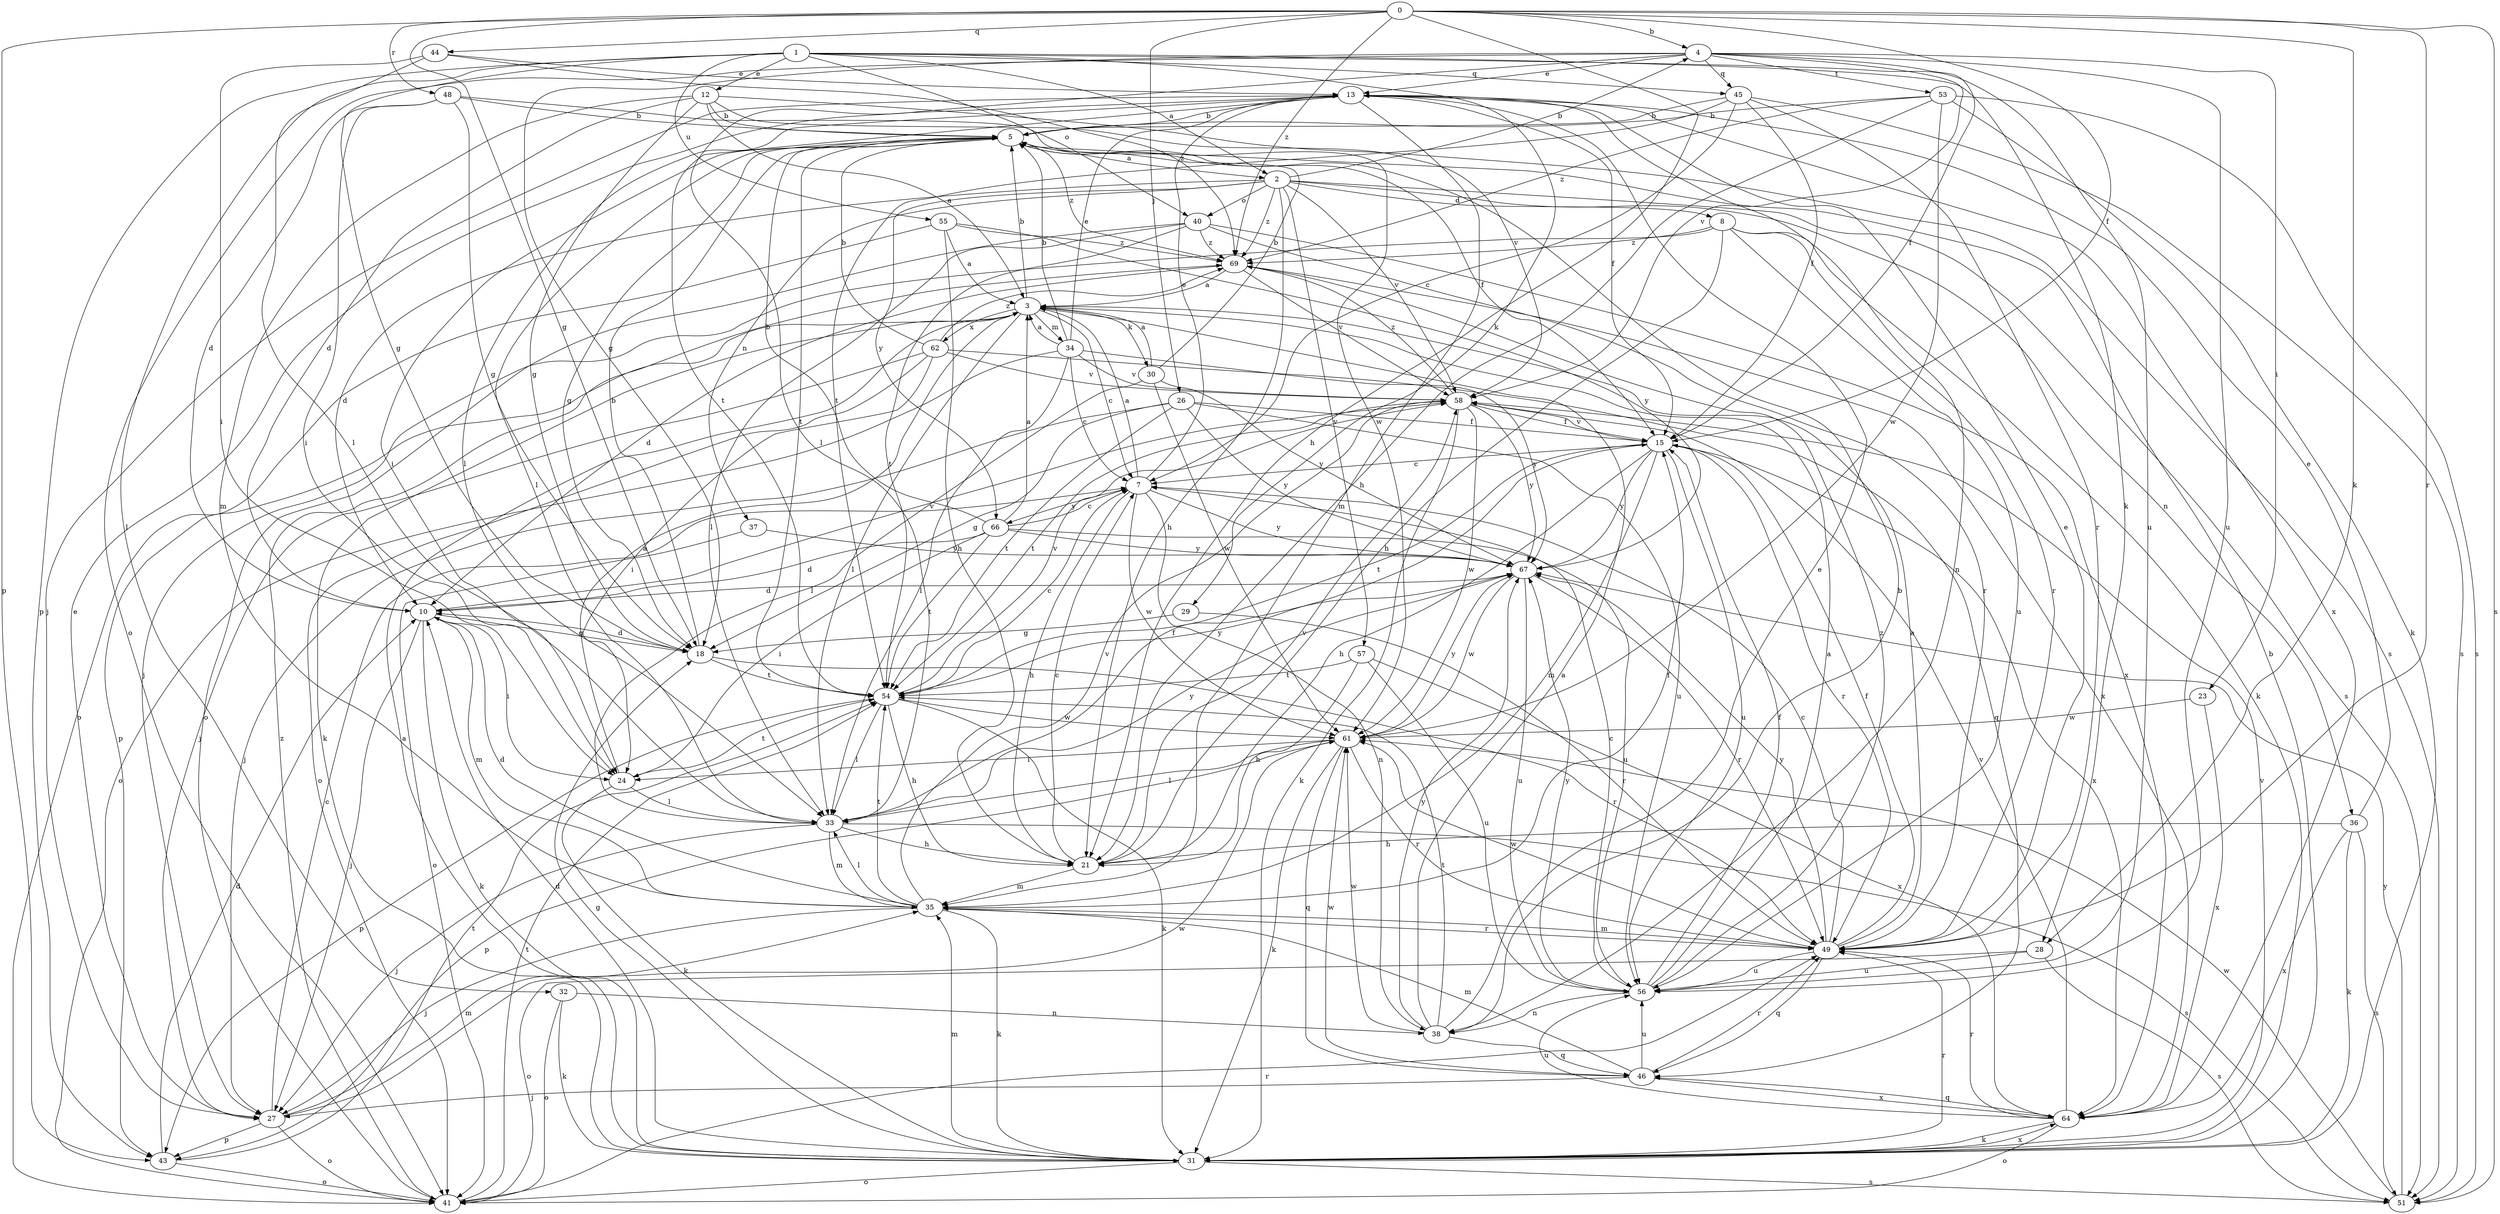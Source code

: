 strict digraph  {
0;
1;
2;
3;
4;
5;
7;
8;
10;
12;
13;
15;
18;
21;
23;
24;
26;
27;
28;
29;
30;
31;
32;
33;
34;
35;
36;
37;
38;
40;
41;
43;
44;
45;
46;
48;
49;
51;
53;
54;
55;
56;
57;
58;
61;
62;
64;
66;
67;
69;
0 -> 4  [label=b];
0 -> 15  [label=f];
0 -> 18  [label=g];
0 -> 21  [label=h];
0 -> 26  [label=j];
0 -> 28  [label=k];
0 -> 43  [label=p];
0 -> 44  [label=q];
0 -> 48  [label=r];
0 -> 49  [label=r];
0 -> 51  [label=s];
0 -> 69  [label=z];
1 -> 2  [label=a];
1 -> 12  [label=e];
1 -> 18  [label=g];
1 -> 28  [label=k];
1 -> 29  [label=k];
1 -> 32  [label=l];
1 -> 40  [label=o];
1 -> 43  [label=p];
1 -> 45  [label=q];
1 -> 55  [label=u];
1 -> 56  [label=u];
2 -> 4  [label=b];
2 -> 8  [label=d];
2 -> 10  [label=d];
2 -> 21  [label=h];
2 -> 36  [label=n];
2 -> 37  [label=n];
2 -> 40  [label=o];
2 -> 51  [label=s];
2 -> 57  [label=v];
2 -> 58  [label=v];
2 -> 66  [label=y];
2 -> 69  [label=z];
3 -> 5  [label=b];
3 -> 7  [label=c];
3 -> 30  [label=k];
3 -> 31  [label=k];
3 -> 33  [label=l];
3 -> 34  [label=m];
3 -> 43  [label=p];
3 -> 62  [label=x];
4 -> 13  [label=e];
4 -> 15  [label=f];
4 -> 18  [label=g];
4 -> 23  [label=i];
4 -> 33  [label=l];
4 -> 41  [label=o];
4 -> 45  [label=q];
4 -> 53  [label=t];
4 -> 56  [label=u];
4 -> 58  [label=v];
5 -> 2  [label=a];
5 -> 15  [label=f];
5 -> 18  [label=g];
5 -> 24  [label=i];
5 -> 33  [label=l];
5 -> 54  [label=t];
5 -> 69  [label=z];
7 -> 3  [label=a];
7 -> 13  [label=e];
7 -> 21  [label=h];
7 -> 38  [label=n];
7 -> 61  [label=w];
7 -> 66  [label=y];
7 -> 67  [label=y];
8 -> 21  [label=h];
8 -> 27  [label=j];
8 -> 31  [label=k];
8 -> 49  [label=r];
8 -> 56  [label=u];
8 -> 69  [label=z];
10 -> 18  [label=g];
10 -> 24  [label=i];
10 -> 27  [label=j];
10 -> 31  [label=k];
10 -> 35  [label=m];
10 -> 58  [label=v];
12 -> 3  [label=a];
12 -> 5  [label=b];
12 -> 10  [label=d];
12 -> 18  [label=g];
12 -> 35  [label=m];
12 -> 51  [label=s];
12 -> 58  [label=v];
13 -> 5  [label=b];
13 -> 15  [label=f];
13 -> 27  [label=j];
13 -> 33  [label=l];
13 -> 35  [label=m];
13 -> 38  [label=n];
13 -> 54  [label=t];
13 -> 64  [label=x];
15 -> 7  [label=c];
15 -> 21  [label=h];
15 -> 35  [label=m];
15 -> 49  [label=r];
15 -> 54  [label=t];
15 -> 56  [label=u];
15 -> 58  [label=v];
15 -> 64  [label=x];
15 -> 67  [label=y];
18 -> 5  [label=b];
18 -> 10  [label=d];
18 -> 49  [label=r];
18 -> 54  [label=t];
21 -> 7  [label=c];
21 -> 35  [label=m];
21 -> 58  [label=v];
23 -> 61  [label=w];
23 -> 64  [label=x];
24 -> 3  [label=a];
24 -> 31  [label=k];
24 -> 33  [label=l];
24 -> 54  [label=t];
26 -> 15  [label=f];
26 -> 18  [label=g];
26 -> 27  [label=j];
26 -> 54  [label=t];
26 -> 56  [label=u];
26 -> 67  [label=y];
27 -> 7  [label=c];
27 -> 13  [label=e];
27 -> 35  [label=m];
27 -> 41  [label=o];
27 -> 43  [label=p];
27 -> 61  [label=w];
28 -> 41  [label=o];
28 -> 51  [label=s];
28 -> 56  [label=u];
29 -> 18  [label=g];
29 -> 49  [label=r];
30 -> 3  [label=a];
30 -> 5  [label=b];
30 -> 33  [label=l];
30 -> 61  [label=w];
30 -> 67  [label=y];
31 -> 3  [label=a];
31 -> 5  [label=b];
31 -> 10  [label=d];
31 -> 18  [label=g];
31 -> 35  [label=m];
31 -> 41  [label=o];
31 -> 49  [label=r];
31 -> 51  [label=s];
31 -> 58  [label=v];
31 -> 64  [label=x];
32 -> 31  [label=k];
32 -> 38  [label=n];
32 -> 41  [label=o];
33 -> 15  [label=f];
33 -> 21  [label=h];
33 -> 27  [label=j];
33 -> 35  [label=m];
33 -> 51  [label=s];
33 -> 67  [label=y];
34 -> 3  [label=a];
34 -> 5  [label=b];
34 -> 7  [label=c];
34 -> 13  [label=e];
34 -> 33  [label=l];
34 -> 41  [label=o];
34 -> 58  [label=v];
34 -> 67  [label=y];
35 -> 10  [label=d];
35 -> 15  [label=f];
35 -> 27  [label=j];
35 -> 31  [label=k];
35 -> 33  [label=l];
35 -> 49  [label=r];
35 -> 54  [label=t];
35 -> 58  [label=v];
36 -> 13  [label=e];
36 -> 21  [label=h];
36 -> 31  [label=k];
36 -> 51  [label=s];
36 -> 64  [label=x];
37 -> 41  [label=o];
37 -> 67  [label=y];
38 -> 3  [label=a];
38 -> 5  [label=b];
38 -> 13  [label=e];
38 -> 46  [label=q];
38 -> 54  [label=t];
38 -> 61  [label=w];
38 -> 67  [label=y];
40 -> 33  [label=l];
40 -> 41  [label=o];
40 -> 49  [label=r];
40 -> 54  [label=t];
40 -> 64  [label=x];
40 -> 69  [label=z];
41 -> 49  [label=r];
41 -> 54  [label=t];
41 -> 69  [label=z];
43 -> 10  [label=d];
43 -> 41  [label=o];
43 -> 54  [label=t];
44 -> 13  [label=e];
44 -> 24  [label=i];
44 -> 33  [label=l];
44 -> 69  [label=z];
45 -> 5  [label=b];
45 -> 7  [label=c];
45 -> 15  [label=f];
45 -> 49  [label=r];
45 -> 51  [label=s];
45 -> 54  [label=t];
46 -> 27  [label=j];
46 -> 35  [label=m];
46 -> 49  [label=r];
46 -> 56  [label=u];
46 -> 61  [label=w];
46 -> 64  [label=x];
48 -> 5  [label=b];
48 -> 10  [label=d];
48 -> 18  [label=g];
48 -> 24  [label=i];
48 -> 61  [label=w];
49 -> 3  [label=a];
49 -> 7  [label=c];
49 -> 13  [label=e];
49 -> 15  [label=f];
49 -> 35  [label=m];
49 -> 46  [label=q];
49 -> 56  [label=u];
49 -> 61  [label=w];
49 -> 67  [label=y];
51 -> 61  [label=w];
51 -> 67  [label=y];
53 -> 5  [label=b];
53 -> 21  [label=h];
53 -> 31  [label=k];
53 -> 51  [label=s];
53 -> 61  [label=w];
53 -> 69  [label=z];
54 -> 7  [label=c];
54 -> 21  [label=h];
54 -> 31  [label=k];
54 -> 33  [label=l];
54 -> 43  [label=p];
54 -> 58  [label=v];
54 -> 61  [label=w];
54 -> 67  [label=y];
55 -> 3  [label=a];
55 -> 21  [label=h];
55 -> 41  [label=o];
55 -> 67  [label=y];
55 -> 69  [label=z];
56 -> 3  [label=a];
56 -> 7  [label=c];
56 -> 15  [label=f];
56 -> 38  [label=n];
56 -> 67  [label=y];
56 -> 69  [label=z];
57 -> 21  [label=h];
57 -> 54  [label=t];
57 -> 56  [label=u];
57 -> 64  [label=x];
58 -> 15  [label=f];
58 -> 31  [label=k];
58 -> 54  [label=t];
58 -> 61  [label=w];
58 -> 67  [label=y];
58 -> 69  [label=z];
61 -> 24  [label=i];
61 -> 31  [label=k];
61 -> 33  [label=l];
61 -> 43  [label=p];
61 -> 46  [label=q];
61 -> 49  [label=r];
61 -> 67  [label=y];
62 -> 5  [label=b];
62 -> 24  [label=i];
62 -> 27  [label=j];
62 -> 41  [label=o];
62 -> 46  [label=q];
62 -> 58  [label=v];
62 -> 69  [label=z];
64 -> 31  [label=k];
64 -> 41  [label=o];
64 -> 46  [label=q];
64 -> 49  [label=r];
64 -> 56  [label=u];
64 -> 58  [label=v];
66 -> 3  [label=a];
66 -> 5  [label=b];
66 -> 7  [label=c];
66 -> 10  [label=d];
66 -> 24  [label=i];
66 -> 54  [label=t];
66 -> 56  [label=u];
66 -> 67  [label=y];
67 -> 10  [label=d];
67 -> 49  [label=r];
67 -> 56  [label=u];
67 -> 61  [label=w];
69 -> 3  [label=a];
69 -> 10  [label=d];
69 -> 58  [label=v];
69 -> 64  [label=x];
}

